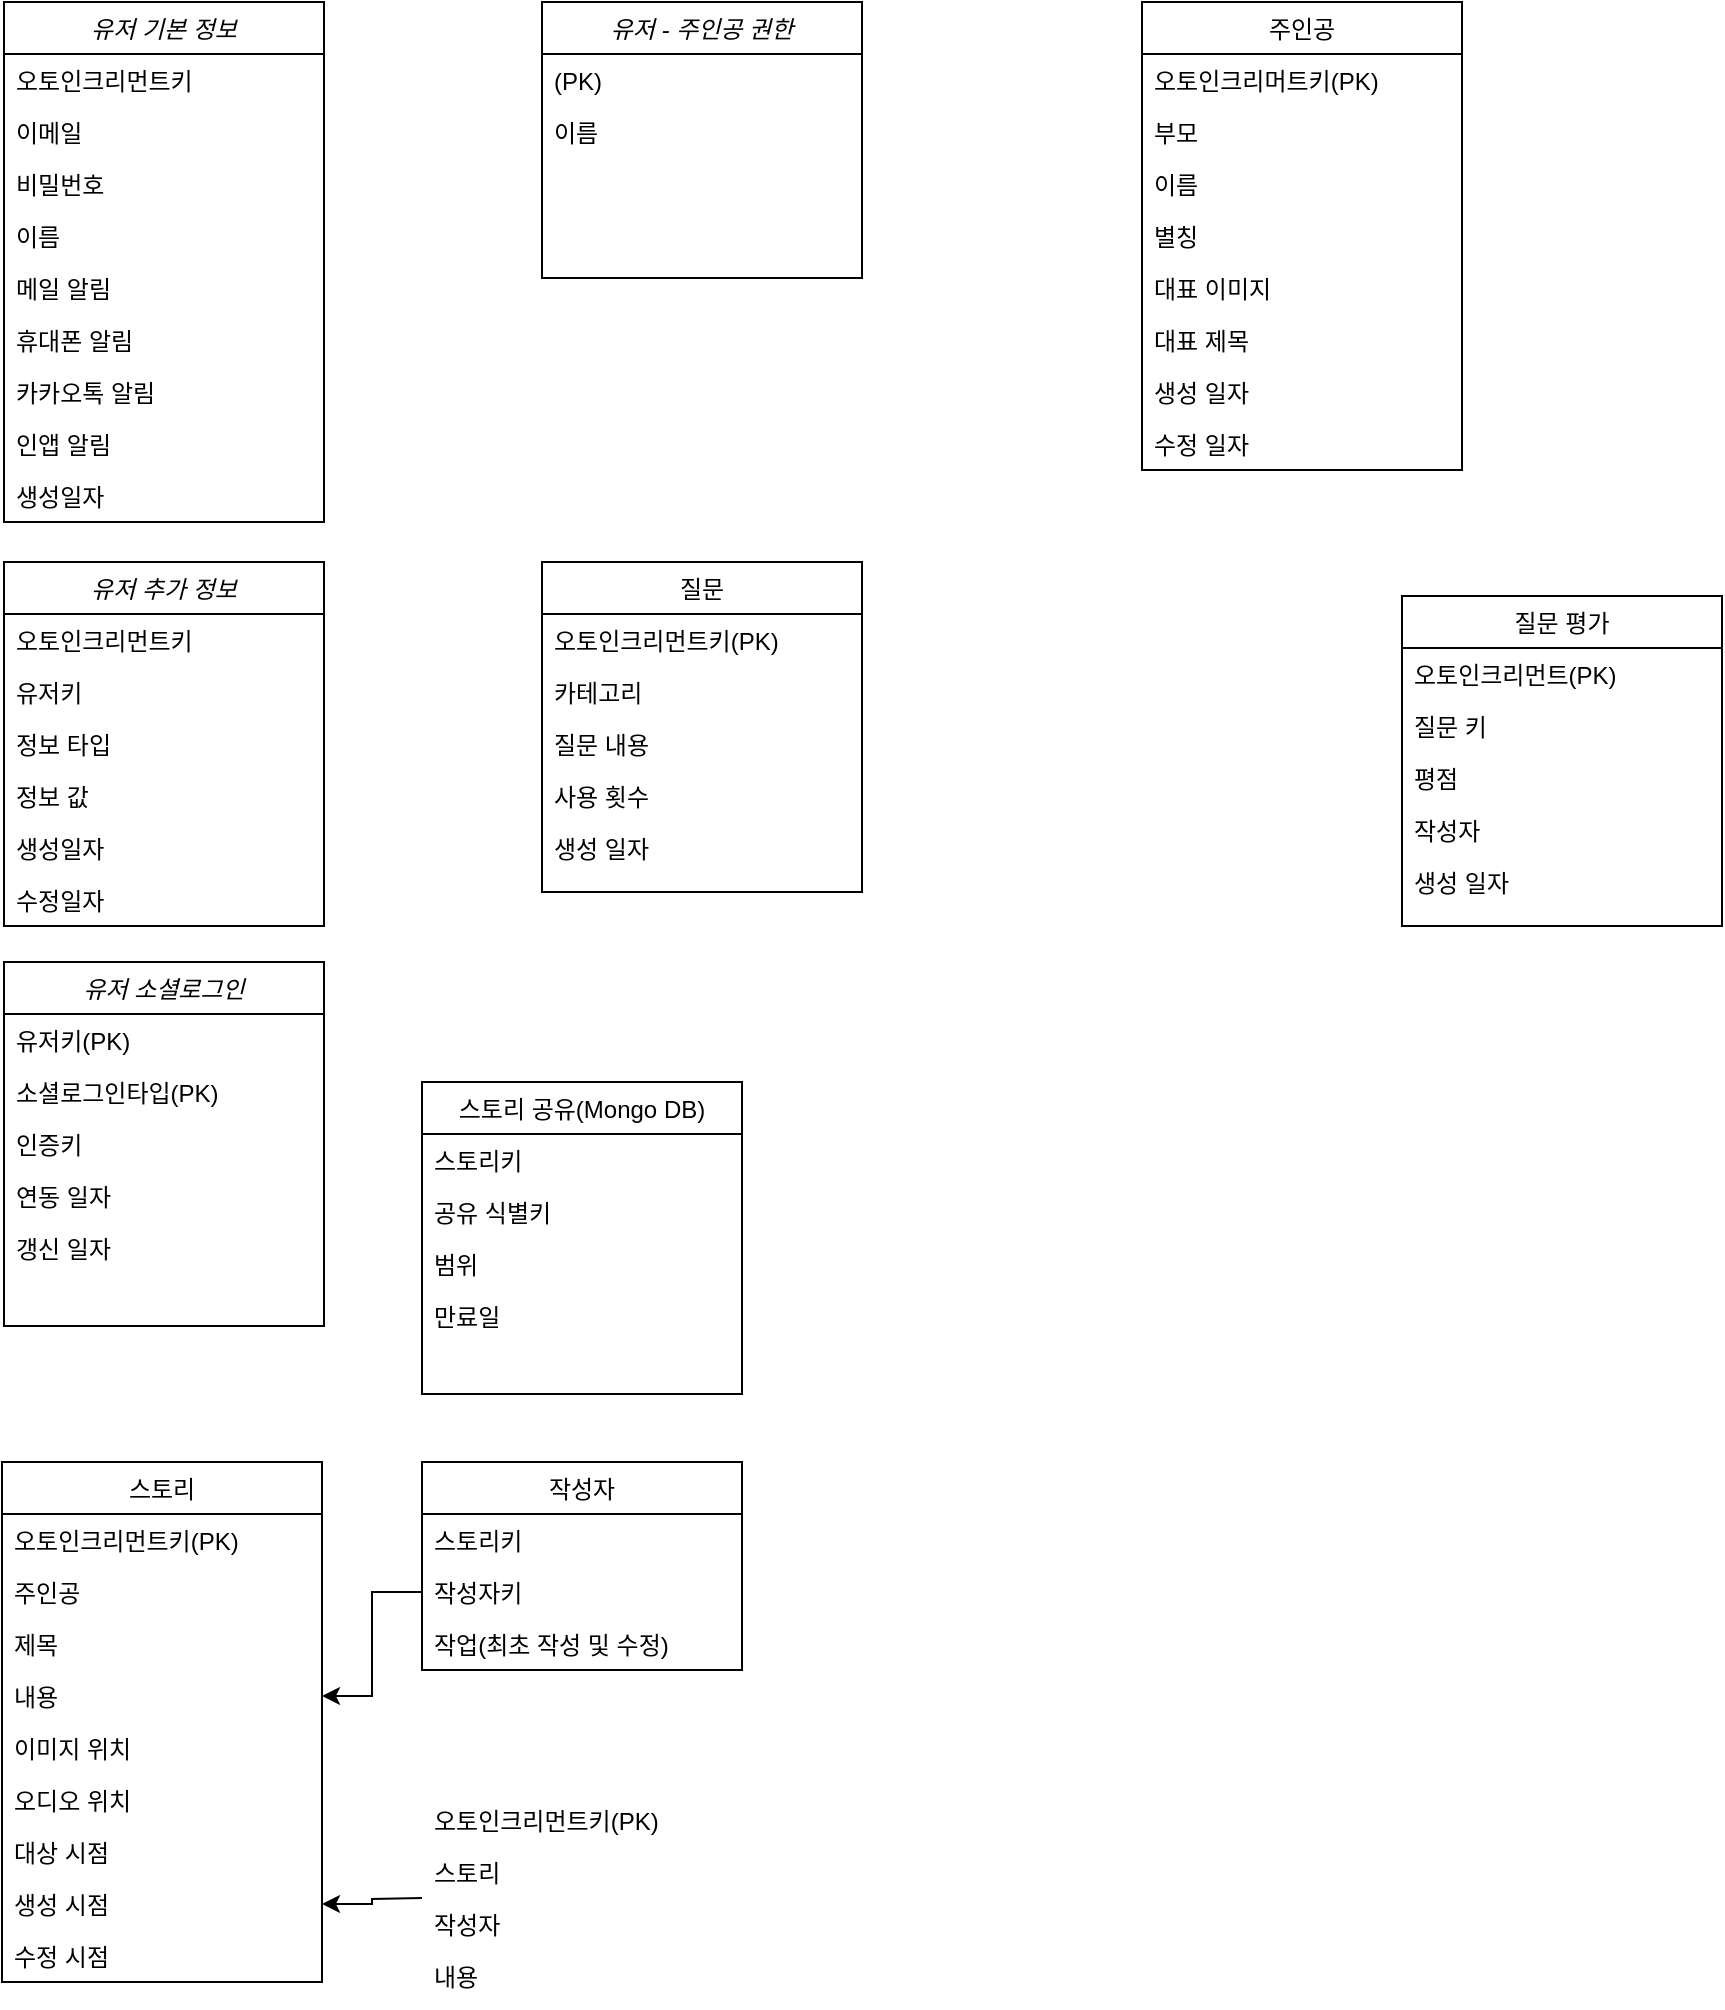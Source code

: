 <mxfile version="15.3.6" type="github">
  <diagram id="zCuhps9d2ydYR9ICXhhv" name="Page-1">
    <mxGraphModel dx="2514" dy="1322" grid="1" gridSize="10" guides="1" tooltips="1" connect="1" arrows="1" fold="1" page="1" pageScale="1" pageWidth="827" pageHeight="1169" math="0" shadow="0">
      <root>
        <mxCell id="0" />
        <mxCell id="1" parent="0" />
        <mxCell id="x-CuOC5TxTOFJ6LYRY21-1" value="유저 기본 정보" style="swimlane;fontStyle=2;align=center;verticalAlign=top;childLayout=stackLayout;horizontal=1;startSize=26;horizontalStack=0;resizeParent=1;resizeLast=0;collapsible=1;marginBottom=0;rounded=0;shadow=0;strokeWidth=1;" vertex="1" parent="1">
          <mxGeometry x="71" y="80" width="160" height="260" as="geometry">
            <mxRectangle x="230" y="140" width="160" height="26" as="alternateBounds" />
          </mxGeometry>
        </mxCell>
        <mxCell id="x-CuOC5TxTOFJ6LYRY21-2" value="오토인크리먼트키" style="text;align=left;verticalAlign=top;spacingLeft=4;spacingRight=4;overflow=hidden;rotatable=0;points=[[0,0.5],[1,0.5]];portConstraint=eastwest;rounded=0;shadow=0;html=0;" vertex="1" parent="x-CuOC5TxTOFJ6LYRY21-1">
          <mxGeometry y="26" width="160" height="26" as="geometry" />
        </mxCell>
        <mxCell id="x-CuOC5TxTOFJ6LYRY21-3" value="이메일" style="text;align=left;verticalAlign=top;spacingLeft=4;spacingRight=4;overflow=hidden;rotatable=0;points=[[0,0.5],[1,0.5]];portConstraint=eastwest;rounded=0;shadow=0;html=0;" vertex="1" parent="x-CuOC5TxTOFJ6LYRY21-1">
          <mxGeometry y="52" width="160" height="26" as="geometry" />
        </mxCell>
        <mxCell id="x-CuOC5TxTOFJ6LYRY21-4" value="비밀번호" style="text;align=left;verticalAlign=top;spacingLeft=4;spacingRight=4;overflow=hidden;rotatable=0;points=[[0,0.5],[1,0.5]];portConstraint=eastwest;rounded=0;shadow=0;html=0;" vertex="1" parent="x-CuOC5TxTOFJ6LYRY21-1">
          <mxGeometry y="78" width="160" height="26" as="geometry" />
        </mxCell>
        <mxCell id="x-CuOC5TxTOFJ6LYRY21-5" value="이름" style="text;align=left;verticalAlign=top;spacingLeft=4;spacingRight=4;overflow=hidden;rotatable=0;points=[[0,0.5],[1,0.5]];portConstraint=eastwest;rounded=0;shadow=0;html=0;" vertex="1" parent="x-CuOC5TxTOFJ6LYRY21-1">
          <mxGeometry y="104" width="160" height="26" as="geometry" />
        </mxCell>
        <mxCell id="x-CuOC5TxTOFJ6LYRY21-6" value="메일 알림" style="text;align=left;verticalAlign=top;spacingLeft=4;spacingRight=4;overflow=hidden;rotatable=0;points=[[0,0.5],[1,0.5]];portConstraint=eastwest;rounded=0;shadow=0;html=0;" vertex="1" parent="x-CuOC5TxTOFJ6LYRY21-1">
          <mxGeometry y="130" width="160" height="26" as="geometry" />
        </mxCell>
        <mxCell id="x-CuOC5TxTOFJ6LYRY21-7" value="휴대폰 알림" style="text;align=left;verticalAlign=top;spacingLeft=4;spacingRight=4;overflow=hidden;rotatable=0;points=[[0,0.5],[1,0.5]];portConstraint=eastwest;rounded=0;shadow=0;html=0;" vertex="1" parent="x-CuOC5TxTOFJ6LYRY21-1">
          <mxGeometry y="156" width="160" height="26" as="geometry" />
        </mxCell>
        <mxCell id="x-CuOC5TxTOFJ6LYRY21-8" value="카카오톡 알림" style="text;align=left;verticalAlign=top;spacingLeft=4;spacingRight=4;overflow=hidden;rotatable=0;points=[[0,0.5],[1,0.5]];portConstraint=eastwest;rounded=0;shadow=0;html=0;" vertex="1" parent="x-CuOC5TxTOFJ6LYRY21-1">
          <mxGeometry y="182" width="160" height="26" as="geometry" />
        </mxCell>
        <mxCell id="x-CuOC5TxTOFJ6LYRY21-9" value="인앱 알림" style="text;align=left;verticalAlign=top;spacingLeft=4;spacingRight=4;overflow=hidden;rotatable=0;points=[[0,0.5],[1,0.5]];portConstraint=eastwest;rounded=0;shadow=0;html=0;" vertex="1" parent="x-CuOC5TxTOFJ6LYRY21-1">
          <mxGeometry y="208" width="160" height="26" as="geometry" />
        </mxCell>
        <mxCell id="x-CuOC5TxTOFJ6LYRY21-10" value="생성일자" style="text;align=left;verticalAlign=top;spacingLeft=4;spacingRight=4;overflow=hidden;rotatable=0;points=[[0,0.5],[1,0.5]];portConstraint=eastwest;rounded=0;shadow=0;html=0;" vertex="1" parent="x-CuOC5TxTOFJ6LYRY21-1">
          <mxGeometry y="234" width="160" height="26" as="geometry" />
        </mxCell>
        <mxCell id="x-CuOC5TxTOFJ6LYRY21-11" value="스토리" style="swimlane;fontStyle=0;align=center;verticalAlign=top;childLayout=stackLayout;horizontal=1;startSize=26;horizontalStack=0;resizeParent=1;resizeLast=0;collapsible=1;marginBottom=0;rounded=0;shadow=0;strokeWidth=1;" vertex="1" parent="1">
          <mxGeometry x="70" y="810" width="160" height="260" as="geometry">
            <mxRectangle x="130" y="380" width="160" height="26" as="alternateBounds" />
          </mxGeometry>
        </mxCell>
        <mxCell id="x-CuOC5TxTOFJ6LYRY21-12" value="오토인크리먼트키(PK)" style="text;align=left;verticalAlign=top;spacingLeft=4;spacingRight=4;overflow=hidden;rotatable=0;points=[[0,0.5],[1,0.5]];portConstraint=eastwest;" vertex="1" parent="x-CuOC5TxTOFJ6LYRY21-11">
          <mxGeometry y="26" width="160" height="26" as="geometry" />
        </mxCell>
        <mxCell id="x-CuOC5TxTOFJ6LYRY21-13" value="주인공" style="text;align=left;verticalAlign=top;spacingLeft=4;spacingRight=4;overflow=hidden;rotatable=0;points=[[0,0.5],[1,0.5]];portConstraint=eastwest;" vertex="1" parent="x-CuOC5TxTOFJ6LYRY21-11">
          <mxGeometry y="52" width="160" height="26" as="geometry" />
        </mxCell>
        <mxCell id="x-CuOC5TxTOFJ6LYRY21-14" value="제목" style="text;align=left;verticalAlign=top;spacingLeft=4;spacingRight=4;overflow=hidden;rotatable=0;points=[[0,0.5],[1,0.5]];portConstraint=eastwest;" vertex="1" parent="x-CuOC5TxTOFJ6LYRY21-11">
          <mxGeometry y="78" width="160" height="26" as="geometry" />
        </mxCell>
        <mxCell id="x-CuOC5TxTOFJ6LYRY21-15" value="내용" style="text;align=left;verticalAlign=top;spacingLeft=4;spacingRight=4;overflow=hidden;rotatable=0;points=[[0,0.5],[1,0.5]];portConstraint=eastwest;" vertex="1" parent="x-CuOC5TxTOFJ6LYRY21-11">
          <mxGeometry y="104" width="160" height="26" as="geometry" />
        </mxCell>
        <mxCell id="x-CuOC5TxTOFJ6LYRY21-16" value="이미지 위치" style="text;align=left;verticalAlign=top;spacingLeft=4;spacingRight=4;overflow=hidden;rotatable=0;points=[[0,0.5],[1,0.5]];portConstraint=eastwest;" vertex="1" parent="x-CuOC5TxTOFJ6LYRY21-11">
          <mxGeometry y="130" width="160" height="26" as="geometry" />
        </mxCell>
        <mxCell id="x-CuOC5TxTOFJ6LYRY21-17" value="오디오 위치" style="text;align=left;verticalAlign=top;spacingLeft=4;spacingRight=4;overflow=hidden;rotatable=0;points=[[0,0.5],[1,0.5]];portConstraint=eastwest;" vertex="1" parent="x-CuOC5TxTOFJ6LYRY21-11">
          <mxGeometry y="156" width="160" height="26" as="geometry" />
        </mxCell>
        <mxCell id="x-CuOC5TxTOFJ6LYRY21-18" value="대상 시점" style="text;align=left;verticalAlign=top;spacingLeft=4;spacingRight=4;overflow=hidden;rotatable=0;points=[[0,0.5],[1,0.5]];portConstraint=eastwest;" vertex="1" parent="x-CuOC5TxTOFJ6LYRY21-11">
          <mxGeometry y="182" width="160" height="26" as="geometry" />
        </mxCell>
        <mxCell id="x-CuOC5TxTOFJ6LYRY21-19" value="생성 시점" style="text;align=left;verticalAlign=top;spacingLeft=4;spacingRight=4;overflow=hidden;rotatable=0;points=[[0,0.5],[1,0.5]];portConstraint=eastwest;" vertex="1" parent="x-CuOC5TxTOFJ6LYRY21-11">
          <mxGeometry y="208" width="160" height="26" as="geometry" />
        </mxCell>
        <mxCell id="x-CuOC5TxTOFJ6LYRY21-20" value="수정 시점" style="text;align=left;verticalAlign=top;spacingLeft=4;spacingRight=4;overflow=hidden;rotatable=0;points=[[0,0.5],[1,0.5]];portConstraint=eastwest;" vertex="1" parent="x-CuOC5TxTOFJ6LYRY21-11">
          <mxGeometry y="234" width="160" height="26" as="geometry" />
        </mxCell>
        <mxCell id="x-CuOC5TxTOFJ6LYRY21-21" value="작성자" style="swimlane;fontStyle=0;align=center;verticalAlign=top;childLayout=stackLayout;horizontal=1;startSize=26;horizontalStack=0;resizeParent=1;resizeLast=0;collapsible=1;marginBottom=0;rounded=0;shadow=0;strokeWidth=1;" vertex="1" parent="1">
          <mxGeometry x="280" y="810" width="160" height="104" as="geometry">
            <mxRectangle x="340" y="380" width="170" height="26" as="alternateBounds" />
          </mxGeometry>
        </mxCell>
        <mxCell id="x-CuOC5TxTOFJ6LYRY21-22" value="스토리키" style="text;align=left;verticalAlign=top;spacingLeft=4;spacingRight=4;overflow=hidden;rotatable=0;points=[[0,0.5],[1,0.5]];portConstraint=eastwest;" vertex="1" parent="x-CuOC5TxTOFJ6LYRY21-21">
          <mxGeometry y="26" width="160" height="26" as="geometry" />
        </mxCell>
        <mxCell id="x-CuOC5TxTOFJ6LYRY21-23" value="작성자키" style="text;align=left;verticalAlign=top;spacingLeft=4;spacingRight=4;overflow=hidden;rotatable=0;points=[[0,0.5],[1,0.5]];portConstraint=eastwest;" vertex="1" parent="x-CuOC5TxTOFJ6LYRY21-21">
          <mxGeometry y="52" width="160" height="26" as="geometry" />
        </mxCell>
        <mxCell id="x-CuOC5TxTOFJ6LYRY21-24" value="작업(최초 작성 및 수정)" style="text;align=left;verticalAlign=top;spacingLeft=4;spacingRight=4;overflow=hidden;rotatable=0;points=[[0,0.5],[1,0.5]];portConstraint=eastwest;" vertex="1" parent="x-CuOC5TxTOFJ6LYRY21-21">
          <mxGeometry y="78" width="160" height="26" as="geometry" />
        </mxCell>
        <mxCell id="x-CuOC5TxTOFJ6LYRY21-25" value="주인공" style="swimlane;fontStyle=0;align=center;verticalAlign=top;childLayout=stackLayout;horizontal=1;startSize=26;horizontalStack=0;resizeParent=1;resizeLast=0;collapsible=1;marginBottom=0;rounded=0;shadow=0;strokeWidth=1;" vertex="1" parent="1">
          <mxGeometry x="640" y="80" width="160" height="234" as="geometry">
            <mxRectangle x="550" y="140" width="160" height="26" as="alternateBounds" />
          </mxGeometry>
        </mxCell>
        <mxCell id="x-CuOC5TxTOFJ6LYRY21-26" value="오토인크리머트키(PK)" style="text;align=left;verticalAlign=top;spacingLeft=4;spacingRight=4;overflow=hidden;rotatable=0;points=[[0,0.5],[1,0.5]];portConstraint=eastwest;" vertex="1" parent="x-CuOC5TxTOFJ6LYRY21-25">
          <mxGeometry y="26" width="160" height="26" as="geometry" />
        </mxCell>
        <mxCell id="x-CuOC5TxTOFJ6LYRY21-27" value="부모" style="text;align=left;verticalAlign=top;spacingLeft=4;spacingRight=4;overflow=hidden;rotatable=0;points=[[0,0.5],[1,0.5]];portConstraint=eastwest;rounded=0;shadow=0;html=0;" vertex="1" parent="x-CuOC5TxTOFJ6LYRY21-25">
          <mxGeometry y="52" width="160" height="26" as="geometry" />
        </mxCell>
        <mxCell id="x-CuOC5TxTOFJ6LYRY21-28" value="이름" style="text;align=left;verticalAlign=top;spacingLeft=4;spacingRight=4;overflow=hidden;rotatable=0;points=[[0,0.5],[1,0.5]];portConstraint=eastwest;rounded=0;shadow=0;html=0;" vertex="1" parent="x-CuOC5TxTOFJ6LYRY21-25">
          <mxGeometry y="78" width="160" height="26" as="geometry" />
        </mxCell>
        <mxCell id="x-CuOC5TxTOFJ6LYRY21-29" value="별칭" style="text;align=left;verticalAlign=top;spacingLeft=4;spacingRight=4;overflow=hidden;rotatable=0;points=[[0,0.5],[1,0.5]];portConstraint=eastwest;rounded=0;shadow=0;html=0;" vertex="1" parent="x-CuOC5TxTOFJ6LYRY21-25">
          <mxGeometry y="104" width="160" height="26" as="geometry" />
        </mxCell>
        <mxCell id="x-CuOC5TxTOFJ6LYRY21-30" value="대표 이미지" style="text;align=left;verticalAlign=top;spacingLeft=4;spacingRight=4;overflow=hidden;rotatable=0;points=[[0,0.5],[1,0.5]];portConstraint=eastwest;rounded=0;shadow=0;html=0;" vertex="1" parent="x-CuOC5TxTOFJ6LYRY21-25">
          <mxGeometry y="130" width="160" height="26" as="geometry" />
        </mxCell>
        <mxCell id="x-CuOC5TxTOFJ6LYRY21-31" value="대표 제목" style="text;align=left;verticalAlign=top;spacingLeft=4;spacingRight=4;overflow=hidden;rotatable=0;points=[[0,0.5],[1,0.5]];portConstraint=eastwest;rounded=0;shadow=0;html=0;" vertex="1" parent="x-CuOC5TxTOFJ6LYRY21-25">
          <mxGeometry y="156" width="160" height="26" as="geometry" />
        </mxCell>
        <mxCell id="x-CuOC5TxTOFJ6LYRY21-32" value="생성 일자" style="text;align=left;verticalAlign=top;spacingLeft=4;spacingRight=4;overflow=hidden;rotatable=0;points=[[0,0.5],[1,0.5]];portConstraint=eastwest;rounded=0;shadow=0;html=0;" vertex="1" parent="x-CuOC5TxTOFJ6LYRY21-25">
          <mxGeometry y="182" width="160" height="26" as="geometry" />
        </mxCell>
        <mxCell id="x-CuOC5TxTOFJ6LYRY21-33" value="수정 일자" style="text;align=left;verticalAlign=top;spacingLeft=4;spacingRight=4;overflow=hidden;rotatable=0;points=[[0,0.5],[1,0.5]];portConstraint=eastwest;" vertex="1" parent="x-CuOC5TxTOFJ6LYRY21-25">
          <mxGeometry y="208" width="160" height="26" as="geometry" />
        </mxCell>
        <mxCell id="x-CuOC5TxTOFJ6LYRY21-34" value="유저 - 주인공 권한" style="swimlane;fontStyle=2;align=center;verticalAlign=top;childLayout=stackLayout;horizontal=1;startSize=26;horizontalStack=0;resizeParent=1;resizeLast=0;collapsible=1;marginBottom=0;rounded=0;shadow=0;strokeWidth=1;" vertex="1" parent="1">
          <mxGeometry x="340" y="80" width="160" height="138" as="geometry">
            <mxRectangle x="230" y="140" width="160" height="26" as="alternateBounds" />
          </mxGeometry>
        </mxCell>
        <mxCell id="x-CuOC5TxTOFJ6LYRY21-35" value="(PK)" style="text;align=left;verticalAlign=top;spacingLeft=4;spacingRight=4;overflow=hidden;rotatable=0;points=[[0,0.5],[1,0.5]];portConstraint=eastwest;rounded=0;shadow=0;html=0;" vertex="1" parent="x-CuOC5TxTOFJ6LYRY21-34">
          <mxGeometry y="26" width="160" height="26" as="geometry" />
        </mxCell>
        <mxCell id="x-CuOC5TxTOFJ6LYRY21-36" value="이름" style="text;align=left;verticalAlign=top;spacingLeft=4;spacingRight=4;overflow=hidden;rotatable=0;points=[[0,0.5],[1,0.5]];portConstraint=eastwest;rounded=0;shadow=0;html=0;" vertex="1" parent="x-CuOC5TxTOFJ6LYRY21-34">
          <mxGeometry y="52" width="160" height="26" as="geometry" />
        </mxCell>
        <mxCell id="x-CuOC5TxTOFJ6LYRY21-37" value="" style="edgeStyle=orthogonalEdgeStyle;rounded=0;orthogonalLoop=1;jettySize=auto;html=1;" edge="1" parent="1" target="x-CuOC5TxTOFJ6LYRY21-19">
          <mxGeometry relative="1" as="geometry">
            <mxPoint x="280" y="1028" as="sourcePoint" />
          </mxGeometry>
        </mxCell>
        <mxCell id="x-CuOC5TxTOFJ6LYRY21-38" value="오토인크리먼트키(PK)" style="text;align=left;verticalAlign=top;spacingLeft=4;spacingRight=4;overflow=hidden;rotatable=0;points=[[0,0.5],[1,0.5]];portConstraint=eastwest;" vertex="1" parent="1">
          <mxGeometry x="280" y="976" width="160" height="26" as="geometry" />
        </mxCell>
        <mxCell id="x-CuOC5TxTOFJ6LYRY21-39" value="스토리" style="text;align=left;verticalAlign=top;spacingLeft=4;spacingRight=4;overflow=hidden;rotatable=0;points=[[0,0.5],[1,0.5]];portConstraint=eastwest;" vertex="1" parent="1">
          <mxGeometry x="280" y="1002" width="160" height="26" as="geometry" />
        </mxCell>
        <mxCell id="x-CuOC5TxTOFJ6LYRY21-40" value="작성자" style="text;align=left;verticalAlign=top;spacingLeft=4;spacingRight=4;overflow=hidden;rotatable=0;points=[[0,0.5],[1,0.5]];portConstraint=eastwest;" vertex="1" parent="1">
          <mxGeometry x="280" y="1028" width="160" height="26" as="geometry" />
        </mxCell>
        <mxCell id="x-CuOC5TxTOFJ6LYRY21-41" value="내용" style="text;align=left;verticalAlign=top;spacingLeft=4;spacingRight=4;overflow=hidden;rotatable=0;points=[[0,0.5],[1,0.5]];portConstraint=eastwest;" vertex="1" parent="1">
          <mxGeometry x="280" y="1054" width="160" height="26" as="geometry" />
        </mxCell>
        <mxCell id="x-CuOC5TxTOFJ6LYRY21-42" value="" style="edgeStyle=orthogonalEdgeStyle;rounded=0;orthogonalLoop=1;jettySize=auto;html=1;" edge="1" parent="1" source="x-CuOC5TxTOFJ6LYRY21-23" target="x-CuOC5TxTOFJ6LYRY21-15">
          <mxGeometry relative="1" as="geometry" />
        </mxCell>
        <mxCell id="x-CuOC5TxTOFJ6LYRY21-43" value="유저 추가 정보" style="swimlane;fontStyle=2;align=center;verticalAlign=top;childLayout=stackLayout;horizontal=1;startSize=26;horizontalStack=0;resizeParent=1;resizeLast=0;collapsible=1;marginBottom=0;rounded=0;shadow=0;strokeWidth=1;" vertex="1" parent="1">
          <mxGeometry x="71" y="360" width="160" height="182" as="geometry">
            <mxRectangle x="230" y="140" width="160" height="26" as="alternateBounds" />
          </mxGeometry>
        </mxCell>
        <mxCell id="x-CuOC5TxTOFJ6LYRY21-44" value="오토인크리먼트키" style="text;align=left;verticalAlign=top;spacingLeft=4;spacingRight=4;overflow=hidden;rotatable=0;points=[[0,0.5],[1,0.5]];portConstraint=eastwest;rounded=0;shadow=0;html=0;" vertex="1" parent="x-CuOC5TxTOFJ6LYRY21-43">
          <mxGeometry y="26" width="160" height="26" as="geometry" />
        </mxCell>
        <mxCell id="x-CuOC5TxTOFJ6LYRY21-45" value="유저키" style="text;align=left;verticalAlign=top;spacingLeft=4;spacingRight=4;overflow=hidden;rotatable=0;points=[[0,0.5],[1,0.5]];portConstraint=eastwest;rounded=0;shadow=0;html=0;" vertex="1" parent="x-CuOC5TxTOFJ6LYRY21-43">
          <mxGeometry y="52" width="160" height="26" as="geometry" />
        </mxCell>
        <mxCell id="x-CuOC5TxTOFJ6LYRY21-46" value="정보 타입" style="text;align=left;verticalAlign=top;spacingLeft=4;spacingRight=4;overflow=hidden;rotatable=0;points=[[0,0.5],[1,0.5]];portConstraint=eastwest;rounded=0;shadow=0;html=0;" vertex="1" parent="x-CuOC5TxTOFJ6LYRY21-43">
          <mxGeometry y="78" width="160" height="26" as="geometry" />
        </mxCell>
        <mxCell id="x-CuOC5TxTOFJ6LYRY21-47" value="정보 값" style="text;align=left;verticalAlign=top;spacingLeft=4;spacingRight=4;overflow=hidden;rotatable=0;points=[[0,0.5],[1,0.5]];portConstraint=eastwest;rounded=0;shadow=0;html=0;" vertex="1" parent="x-CuOC5TxTOFJ6LYRY21-43">
          <mxGeometry y="104" width="160" height="26" as="geometry" />
        </mxCell>
        <mxCell id="x-CuOC5TxTOFJ6LYRY21-48" value="생성일자" style="text;align=left;verticalAlign=top;spacingLeft=4;spacingRight=4;overflow=hidden;rotatable=0;points=[[0,0.5],[1,0.5]];portConstraint=eastwest;rounded=0;shadow=0;html=0;" vertex="1" parent="x-CuOC5TxTOFJ6LYRY21-43">
          <mxGeometry y="130" width="160" height="26" as="geometry" />
        </mxCell>
        <mxCell id="x-CuOC5TxTOFJ6LYRY21-49" value="수정일자" style="text;align=left;verticalAlign=top;spacingLeft=4;spacingRight=4;overflow=hidden;rotatable=0;points=[[0,0.5],[1,0.5]];portConstraint=eastwest;rounded=0;shadow=0;html=0;" vertex="1" parent="x-CuOC5TxTOFJ6LYRY21-43">
          <mxGeometry y="156" width="160" height="26" as="geometry" />
        </mxCell>
        <mxCell id="x-CuOC5TxTOFJ6LYRY21-50" value="질문" style="swimlane;fontStyle=0;align=center;verticalAlign=top;childLayout=stackLayout;horizontal=1;startSize=26;horizontalStack=0;resizeParent=1;resizeLast=0;collapsible=1;marginBottom=0;rounded=0;shadow=0;strokeWidth=1;" vertex="1" parent="1">
          <mxGeometry x="340" y="360" width="160" height="165" as="geometry">
            <mxRectangle x="130" y="380" width="160" height="26" as="alternateBounds" />
          </mxGeometry>
        </mxCell>
        <mxCell id="x-CuOC5TxTOFJ6LYRY21-51" value="오토인크리먼트키(PK)" style="text;align=left;verticalAlign=top;spacingLeft=4;spacingRight=4;overflow=hidden;rotatable=0;points=[[0,0.5],[1,0.5]];portConstraint=eastwest;" vertex="1" parent="x-CuOC5TxTOFJ6LYRY21-50">
          <mxGeometry y="26" width="160" height="26" as="geometry" />
        </mxCell>
        <mxCell id="x-CuOC5TxTOFJ6LYRY21-52" value="카테고리" style="text;align=left;verticalAlign=top;spacingLeft=4;spacingRight=4;overflow=hidden;rotatable=0;points=[[0,0.5],[1,0.5]];portConstraint=eastwest;" vertex="1" parent="x-CuOC5TxTOFJ6LYRY21-50">
          <mxGeometry y="52" width="160" height="26" as="geometry" />
        </mxCell>
        <mxCell id="x-CuOC5TxTOFJ6LYRY21-53" value="질문 내용" style="text;align=left;verticalAlign=top;spacingLeft=4;spacingRight=4;overflow=hidden;rotatable=0;points=[[0,0.5],[1,0.5]];portConstraint=eastwest;" vertex="1" parent="x-CuOC5TxTOFJ6LYRY21-50">
          <mxGeometry y="78" width="160" height="26" as="geometry" />
        </mxCell>
        <mxCell id="x-CuOC5TxTOFJ6LYRY21-54" value="사용 횟수" style="text;align=left;verticalAlign=top;spacingLeft=4;spacingRight=4;overflow=hidden;rotatable=0;points=[[0,0.5],[1,0.5]];portConstraint=eastwest;" vertex="1" parent="x-CuOC5TxTOFJ6LYRY21-50">
          <mxGeometry y="104" width="160" height="26" as="geometry" />
        </mxCell>
        <mxCell id="x-CuOC5TxTOFJ6LYRY21-55" value="생성 일자" style="text;align=left;verticalAlign=top;spacingLeft=4;spacingRight=4;overflow=hidden;rotatable=0;points=[[0,0.5],[1,0.5]];portConstraint=eastwest;" vertex="1" parent="x-CuOC5TxTOFJ6LYRY21-50">
          <mxGeometry y="130" width="160" height="26" as="geometry" />
        </mxCell>
        <mxCell id="x-CuOC5TxTOFJ6LYRY21-56" value="질문 평가" style="swimlane;fontStyle=0;align=center;verticalAlign=top;childLayout=stackLayout;horizontal=1;startSize=26;horizontalStack=0;resizeParent=1;resizeLast=0;collapsible=1;marginBottom=0;rounded=0;shadow=0;strokeWidth=1;" vertex="1" parent="1">
          <mxGeometry x="770" y="377" width="160" height="165" as="geometry">
            <mxRectangle x="130" y="380" width="160" height="26" as="alternateBounds" />
          </mxGeometry>
        </mxCell>
        <mxCell id="x-CuOC5TxTOFJ6LYRY21-57" value="오토인크리먼트(PK)" style="text;align=left;verticalAlign=top;spacingLeft=4;spacingRight=4;overflow=hidden;rotatable=0;points=[[0,0.5],[1,0.5]];portConstraint=eastwest;" vertex="1" parent="x-CuOC5TxTOFJ6LYRY21-56">
          <mxGeometry y="26" width="160" height="26" as="geometry" />
        </mxCell>
        <mxCell id="x-CuOC5TxTOFJ6LYRY21-58" value="질문 키" style="text;align=left;verticalAlign=top;spacingLeft=4;spacingRight=4;overflow=hidden;rotatable=0;points=[[0,0.5],[1,0.5]];portConstraint=eastwest;" vertex="1" parent="x-CuOC5TxTOFJ6LYRY21-56">
          <mxGeometry y="52" width="160" height="26" as="geometry" />
        </mxCell>
        <mxCell id="x-CuOC5TxTOFJ6LYRY21-59" value="평점" style="text;align=left;verticalAlign=top;spacingLeft=4;spacingRight=4;overflow=hidden;rotatable=0;points=[[0,0.5],[1,0.5]];portConstraint=eastwest;" vertex="1" parent="x-CuOC5TxTOFJ6LYRY21-56">
          <mxGeometry y="78" width="160" height="26" as="geometry" />
        </mxCell>
        <mxCell id="x-CuOC5TxTOFJ6LYRY21-60" value="작성자" style="text;align=left;verticalAlign=top;spacingLeft=4;spacingRight=4;overflow=hidden;rotatable=0;points=[[0,0.5],[1,0.5]];portConstraint=eastwest;" vertex="1" parent="x-CuOC5TxTOFJ6LYRY21-56">
          <mxGeometry y="104" width="160" height="26" as="geometry" />
        </mxCell>
        <mxCell id="x-CuOC5TxTOFJ6LYRY21-61" value="생성 일자" style="text;align=left;verticalAlign=top;spacingLeft=4;spacingRight=4;overflow=hidden;rotatable=0;points=[[0,0.5],[1,0.5]];portConstraint=eastwest;" vertex="1" parent="x-CuOC5TxTOFJ6LYRY21-56">
          <mxGeometry y="130" width="160" height="26" as="geometry" />
        </mxCell>
        <mxCell id="x-CuOC5TxTOFJ6LYRY21-62" value="유저 소셜로그인" style="swimlane;fontStyle=2;align=center;verticalAlign=top;childLayout=stackLayout;horizontal=1;startSize=26;horizontalStack=0;resizeParent=1;resizeLast=0;collapsible=1;marginBottom=0;rounded=0;shadow=0;strokeWidth=1;" vertex="1" parent="1">
          <mxGeometry x="71" y="560" width="160" height="182" as="geometry">
            <mxRectangle x="230" y="140" width="160" height="26" as="alternateBounds" />
          </mxGeometry>
        </mxCell>
        <mxCell id="x-CuOC5TxTOFJ6LYRY21-63" value="유저키(PK)" style="text;align=left;verticalAlign=top;spacingLeft=4;spacingRight=4;overflow=hidden;rotatable=0;points=[[0,0.5],[1,0.5]];portConstraint=eastwest;rounded=0;shadow=0;html=0;" vertex="1" parent="x-CuOC5TxTOFJ6LYRY21-62">
          <mxGeometry y="26" width="160" height="26" as="geometry" />
        </mxCell>
        <mxCell id="x-CuOC5TxTOFJ6LYRY21-64" value="소셜로그인타입(PK)" style="text;align=left;verticalAlign=top;spacingLeft=4;spacingRight=4;overflow=hidden;rotatable=0;points=[[0,0.5],[1,0.5]];portConstraint=eastwest;rounded=0;shadow=0;html=0;" vertex="1" parent="x-CuOC5TxTOFJ6LYRY21-62">
          <mxGeometry y="52" width="160" height="26" as="geometry" />
        </mxCell>
        <mxCell id="x-CuOC5TxTOFJ6LYRY21-65" value="인증키" style="text;align=left;verticalAlign=top;spacingLeft=4;spacingRight=4;overflow=hidden;rotatable=0;points=[[0,0.5],[1,0.5]];portConstraint=eastwest;rounded=0;shadow=0;html=0;" vertex="1" parent="x-CuOC5TxTOFJ6LYRY21-62">
          <mxGeometry y="78" width="160" height="26" as="geometry" />
        </mxCell>
        <mxCell id="x-CuOC5TxTOFJ6LYRY21-66" value="연동 일자" style="text;align=left;verticalAlign=top;spacingLeft=4;spacingRight=4;overflow=hidden;rotatable=0;points=[[0,0.5],[1,0.5]];portConstraint=eastwest;rounded=0;shadow=0;html=0;" vertex="1" parent="x-CuOC5TxTOFJ6LYRY21-62">
          <mxGeometry y="104" width="160" height="26" as="geometry" />
        </mxCell>
        <mxCell id="x-CuOC5TxTOFJ6LYRY21-67" value="갱신 일자" style="text;align=left;verticalAlign=top;spacingLeft=4;spacingRight=4;overflow=hidden;rotatable=0;points=[[0,0.5],[1,0.5]];portConstraint=eastwest;rounded=0;shadow=0;html=0;" vertex="1" parent="x-CuOC5TxTOFJ6LYRY21-62">
          <mxGeometry y="130" width="160" height="26" as="geometry" />
        </mxCell>
        <mxCell id="x-CuOC5TxTOFJ6LYRY21-68" value="스토리 공유(Mongo DB)" style="swimlane;fontStyle=0;align=center;verticalAlign=top;childLayout=stackLayout;horizontal=1;startSize=26;horizontalStack=0;resizeParent=1;resizeLast=0;collapsible=1;marginBottom=0;rounded=0;shadow=0;strokeWidth=1;" vertex="1" parent="1">
          <mxGeometry x="280" y="620" width="160" height="156" as="geometry">
            <mxRectangle x="340" y="380" width="170" height="26" as="alternateBounds" />
          </mxGeometry>
        </mxCell>
        <mxCell id="x-CuOC5TxTOFJ6LYRY21-69" value="스토리키" style="text;align=left;verticalAlign=top;spacingLeft=4;spacingRight=4;overflow=hidden;rotatable=0;points=[[0,0.5],[1,0.5]];portConstraint=eastwest;" vertex="1" parent="x-CuOC5TxTOFJ6LYRY21-68">
          <mxGeometry y="26" width="160" height="26" as="geometry" />
        </mxCell>
        <mxCell id="x-CuOC5TxTOFJ6LYRY21-70" value="공유 식별키" style="text;align=left;verticalAlign=top;spacingLeft=4;spacingRight=4;overflow=hidden;rotatable=0;points=[[0,0.5],[1,0.5]];portConstraint=eastwest;" vertex="1" parent="x-CuOC5TxTOFJ6LYRY21-68">
          <mxGeometry y="52" width="160" height="26" as="geometry" />
        </mxCell>
        <mxCell id="x-CuOC5TxTOFJ6LYRY21-71" value="범위" style="text;align=left;verticalAlign=top;spacingLeft=4;spacingRight=4;overflow=hidden;rotatable=0;points=[[0,0.5],[1,0.5]];portConstraint=eastwest;" vertex="1" parent="x-CuOC5TxTOFJ6LYRY21-68">
          <mxGeometry y="78" width="160" height="26" as="geometry" />
        </mxCell>
        <mxCell id="x-CuOC5TxTOFJ6LYRY21-72" value="만료일" style="text;align=left;verticalAlign=top;spacingLeft=4;spacingRight=4;overflow=hidden;rotatable=0;points=[[0,0.5],[1,0.5]];portConstraint=eastwest;" vertex="1" parent="x-CuOC5TxTOFJ6LYRY21-68">
          <mxGeometry y="104" width="160" height="26" as="geometry" />
        </mxCell>
      </root>
    </mxGraphModel>
  </diagram>
</mxfile>
